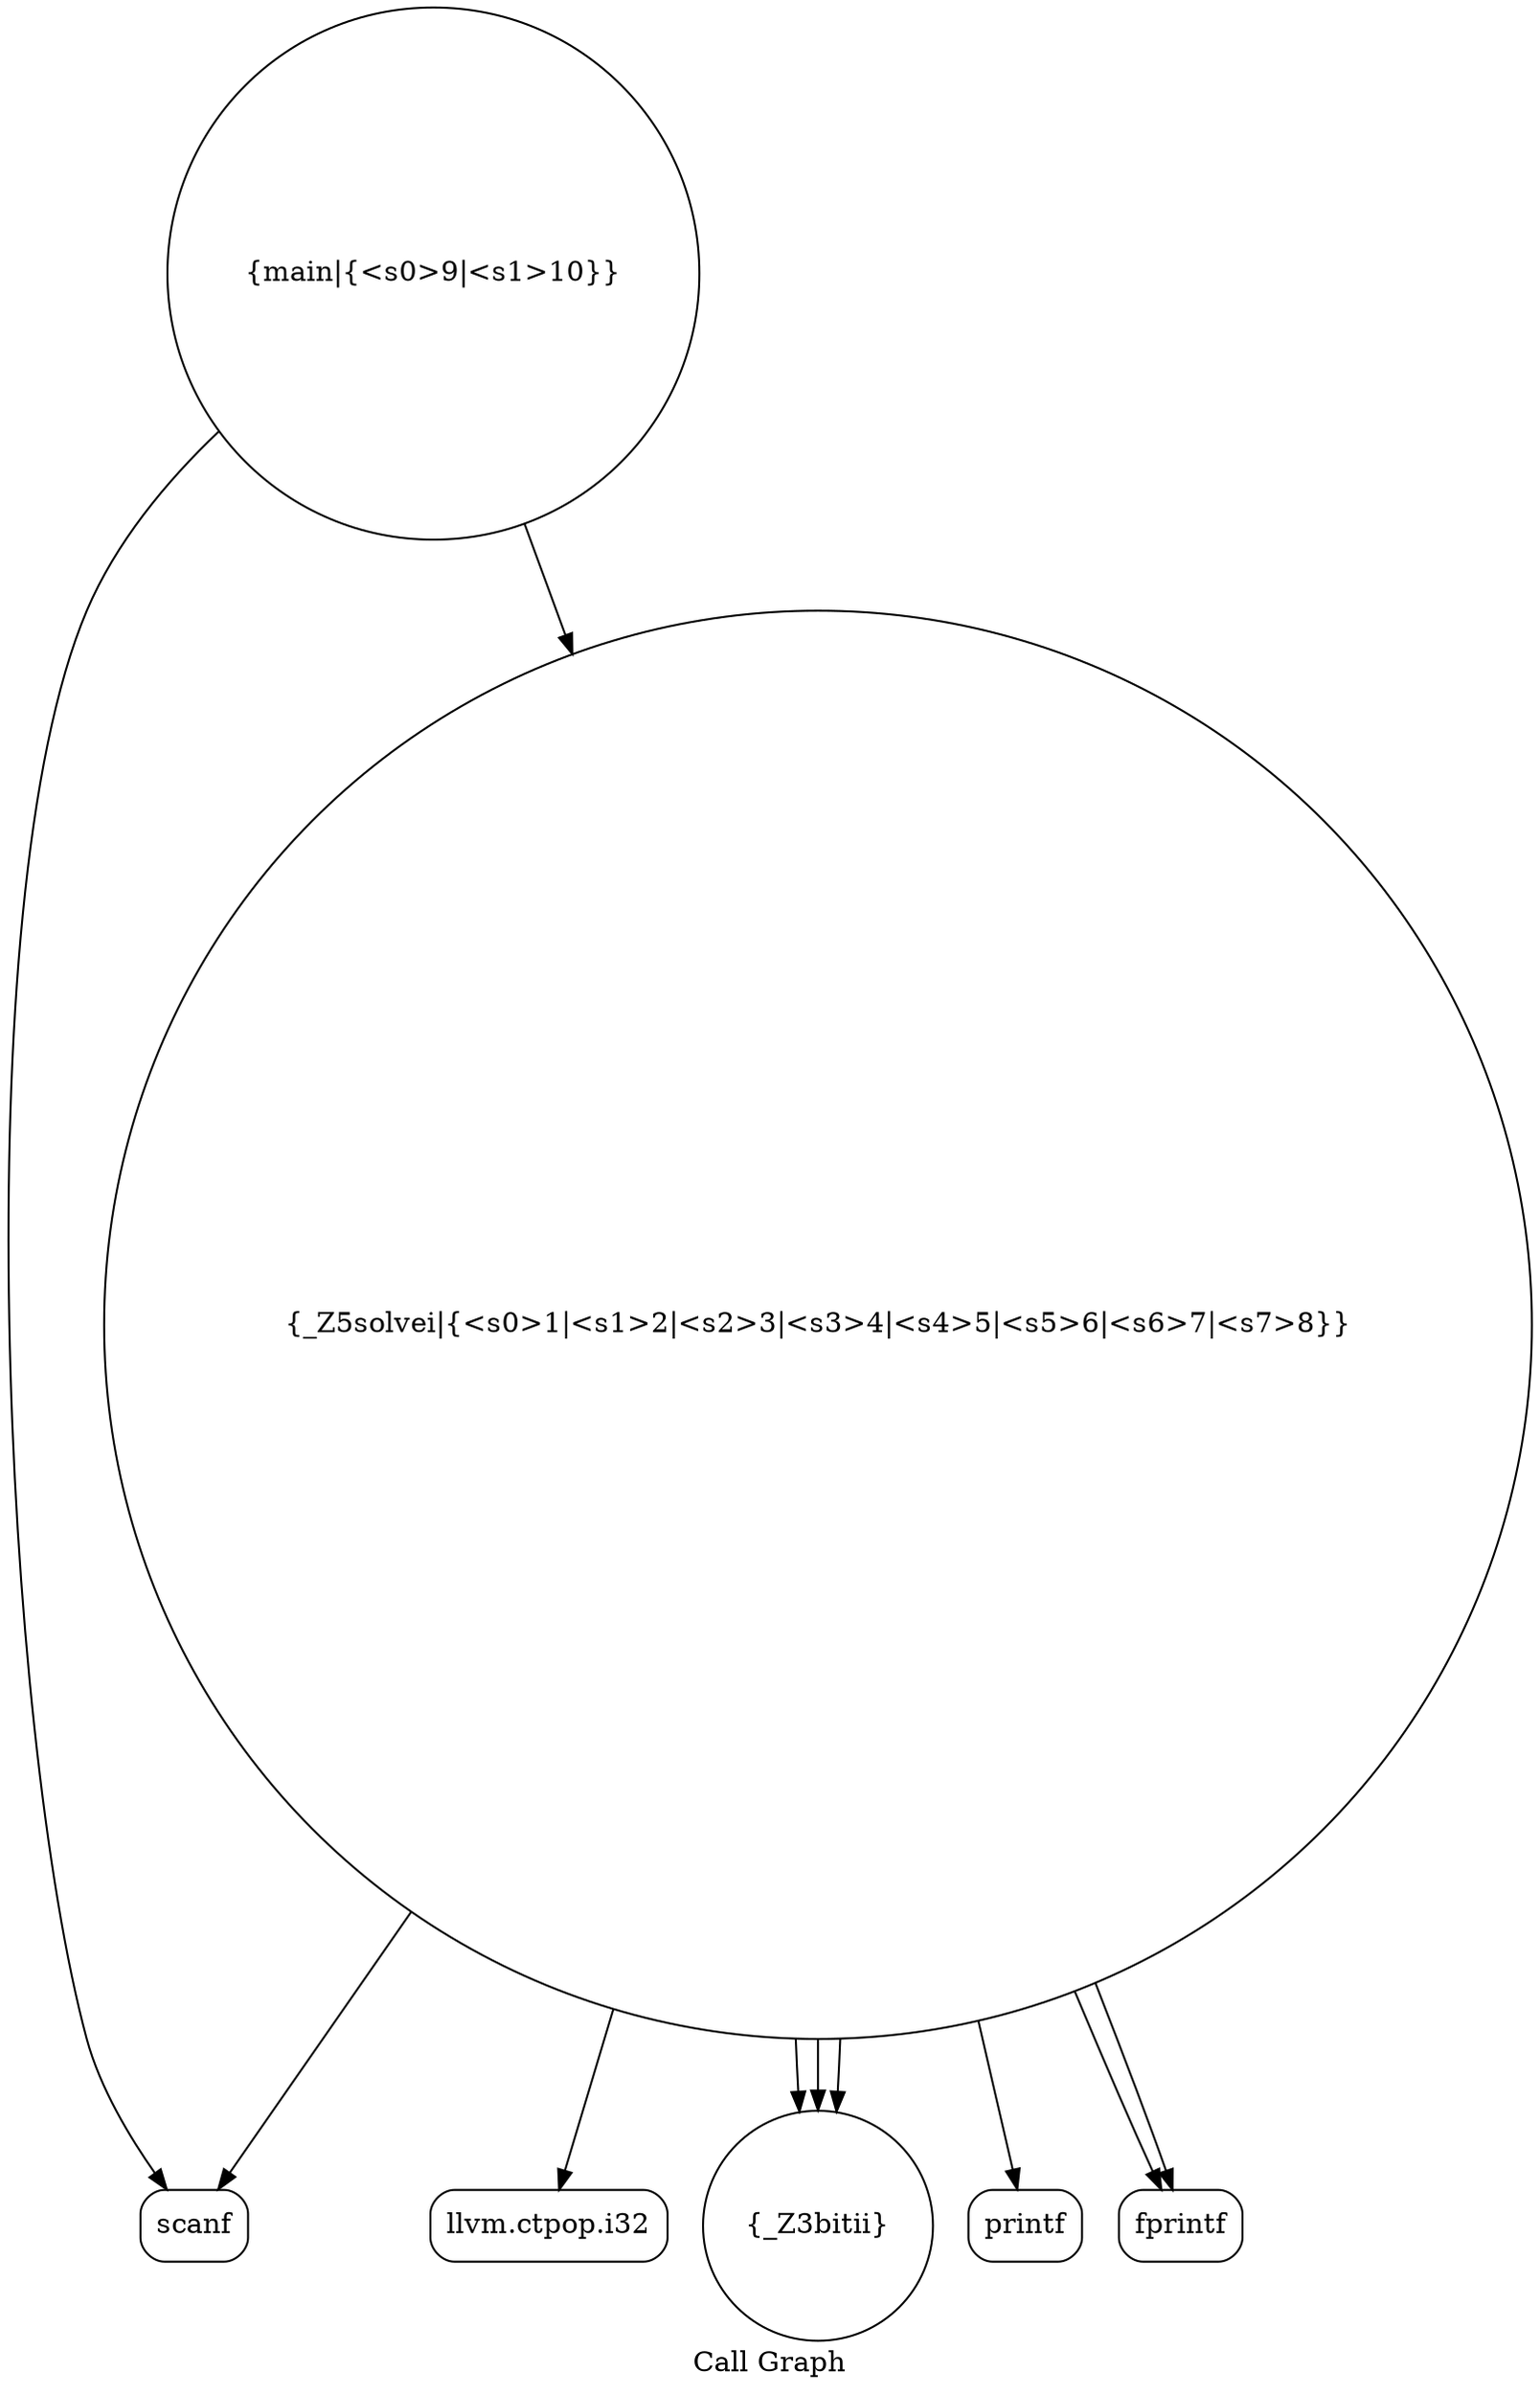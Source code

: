 digraph "Call Graph" {
	label="Call Graph";

	Node0x55de088b1600 [shape=record,shape=circle,label="{_Z5solvei|{<s0>1|<s1>2|<s2>3|<s3>4|<s4>5|<s5>6|<s6>7|<s7>8}}"];
	Node0x55de088b1600:s0 -> Node0x55de088b1a90[color=black];
	Node0x55de088b1600:s1 -> Node0x55de088b1b10[color=black];
	Node0x55de088b1600:s2 -> Node0x55de088b1b90[color=black];
	Node0x55de088b1600:s3 -> Node0x55de088b1b90[color=black];
	Node0x55de088b1600:s4 -> Node0x55de088b1c10[color=black];
	Node0x55de088b1600:s5 -> Node0x55de088b1b90[color=black];
	Node0x55de088b1600:s6 -> Node0x55de088b1c90[color=black];
	Node0x55de088b1600:s7 -> Node0x55de088b1c90[color=black];
	Node0x55de088b1b10 [shape=record,shape=Mrecord,label="{llvm.ctpop.i32}"];
	Node0x55de088b1c10 [shape=record,shape=Mrecord,label="{printf}"];
	Node0x55de088b1d10 [shape=record,shape=circle,label="{main|{<s0>9|<s1>10}}"];
	Node0x55de088b1d10:s0 -> Node0x55de088b1a90[color=black];
	Node0x55de088b1d10:s1 -> Node0x55de088b1600[color=black];
	Node0x55de088b1a90 [shape=record,shape=Mrecord,label="{scanf}"];
	Node0x55de088b1b90 [shape=record,shape=circle,label="{_Z3bitii}"];
	Node0x55de088b1c90 [shape=record,shape=Mrecord,label="{fprintf}"];
}
